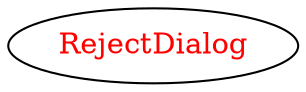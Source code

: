 digraph dependencyGraph {
 concentrate=true;
 ranksep="2.0";
 rankdir="LR"; 
 splines="ortho";
"RejectDialog" [fontcolor="red"];
}